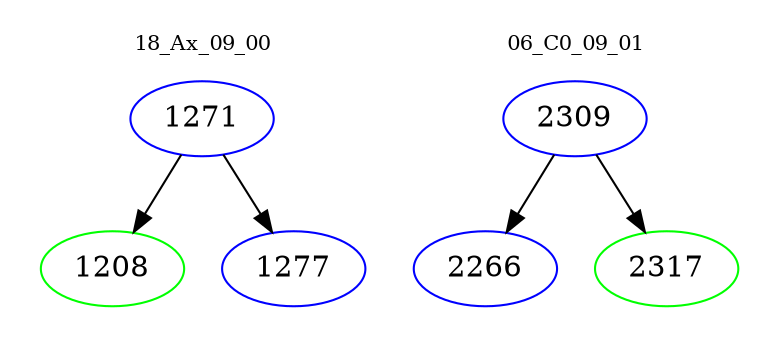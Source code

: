 digraph{
subgraph cluster_0 {
color = white
label = "18_Ax_09_00";
fontsize=10;
T0_1271 [label="1271", color="blue"]
T0_1271 -> T0_1208 [color="black"]
T0_1208 [label="1208", color="green"]
T0_1271 -> T0_1277 [color="black"]
T0_1277 [label="1277", color="blue"]
}
subgraph cluster_1 {
color = white
label = "06_C0_09_01";
fontsize=10;
T1_2309 [label="2309", color="blue"]
T1_2309 -> T1_2266 [color="black"]
T1_2266 [label="2266", color="blue"]
T1_2309 -> T1_2317 [color="black"]
T1_2317 [label="2317", color="green"]
}
}

